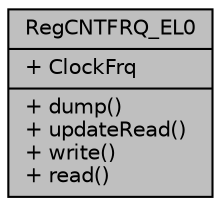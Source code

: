 digraph "RegCNTFRQ_EL0"
{
  edge [fontname="Helvetica",fontsize="10",labelfontname="Helvetica",labelfontsize="10"];
  node [fontname="Helvetica",fontsize="10",shape=record];
  Node758 [label="{RegCNTFRQ_EL0\n|+ ClockFrq\l|+ dump()\l+ updateRead()\l+ write()\l+ read()\l}",height=0.2,width=0.4,color="black", fillcolor="grey75", style="filled", fontcolor="black"];
}
